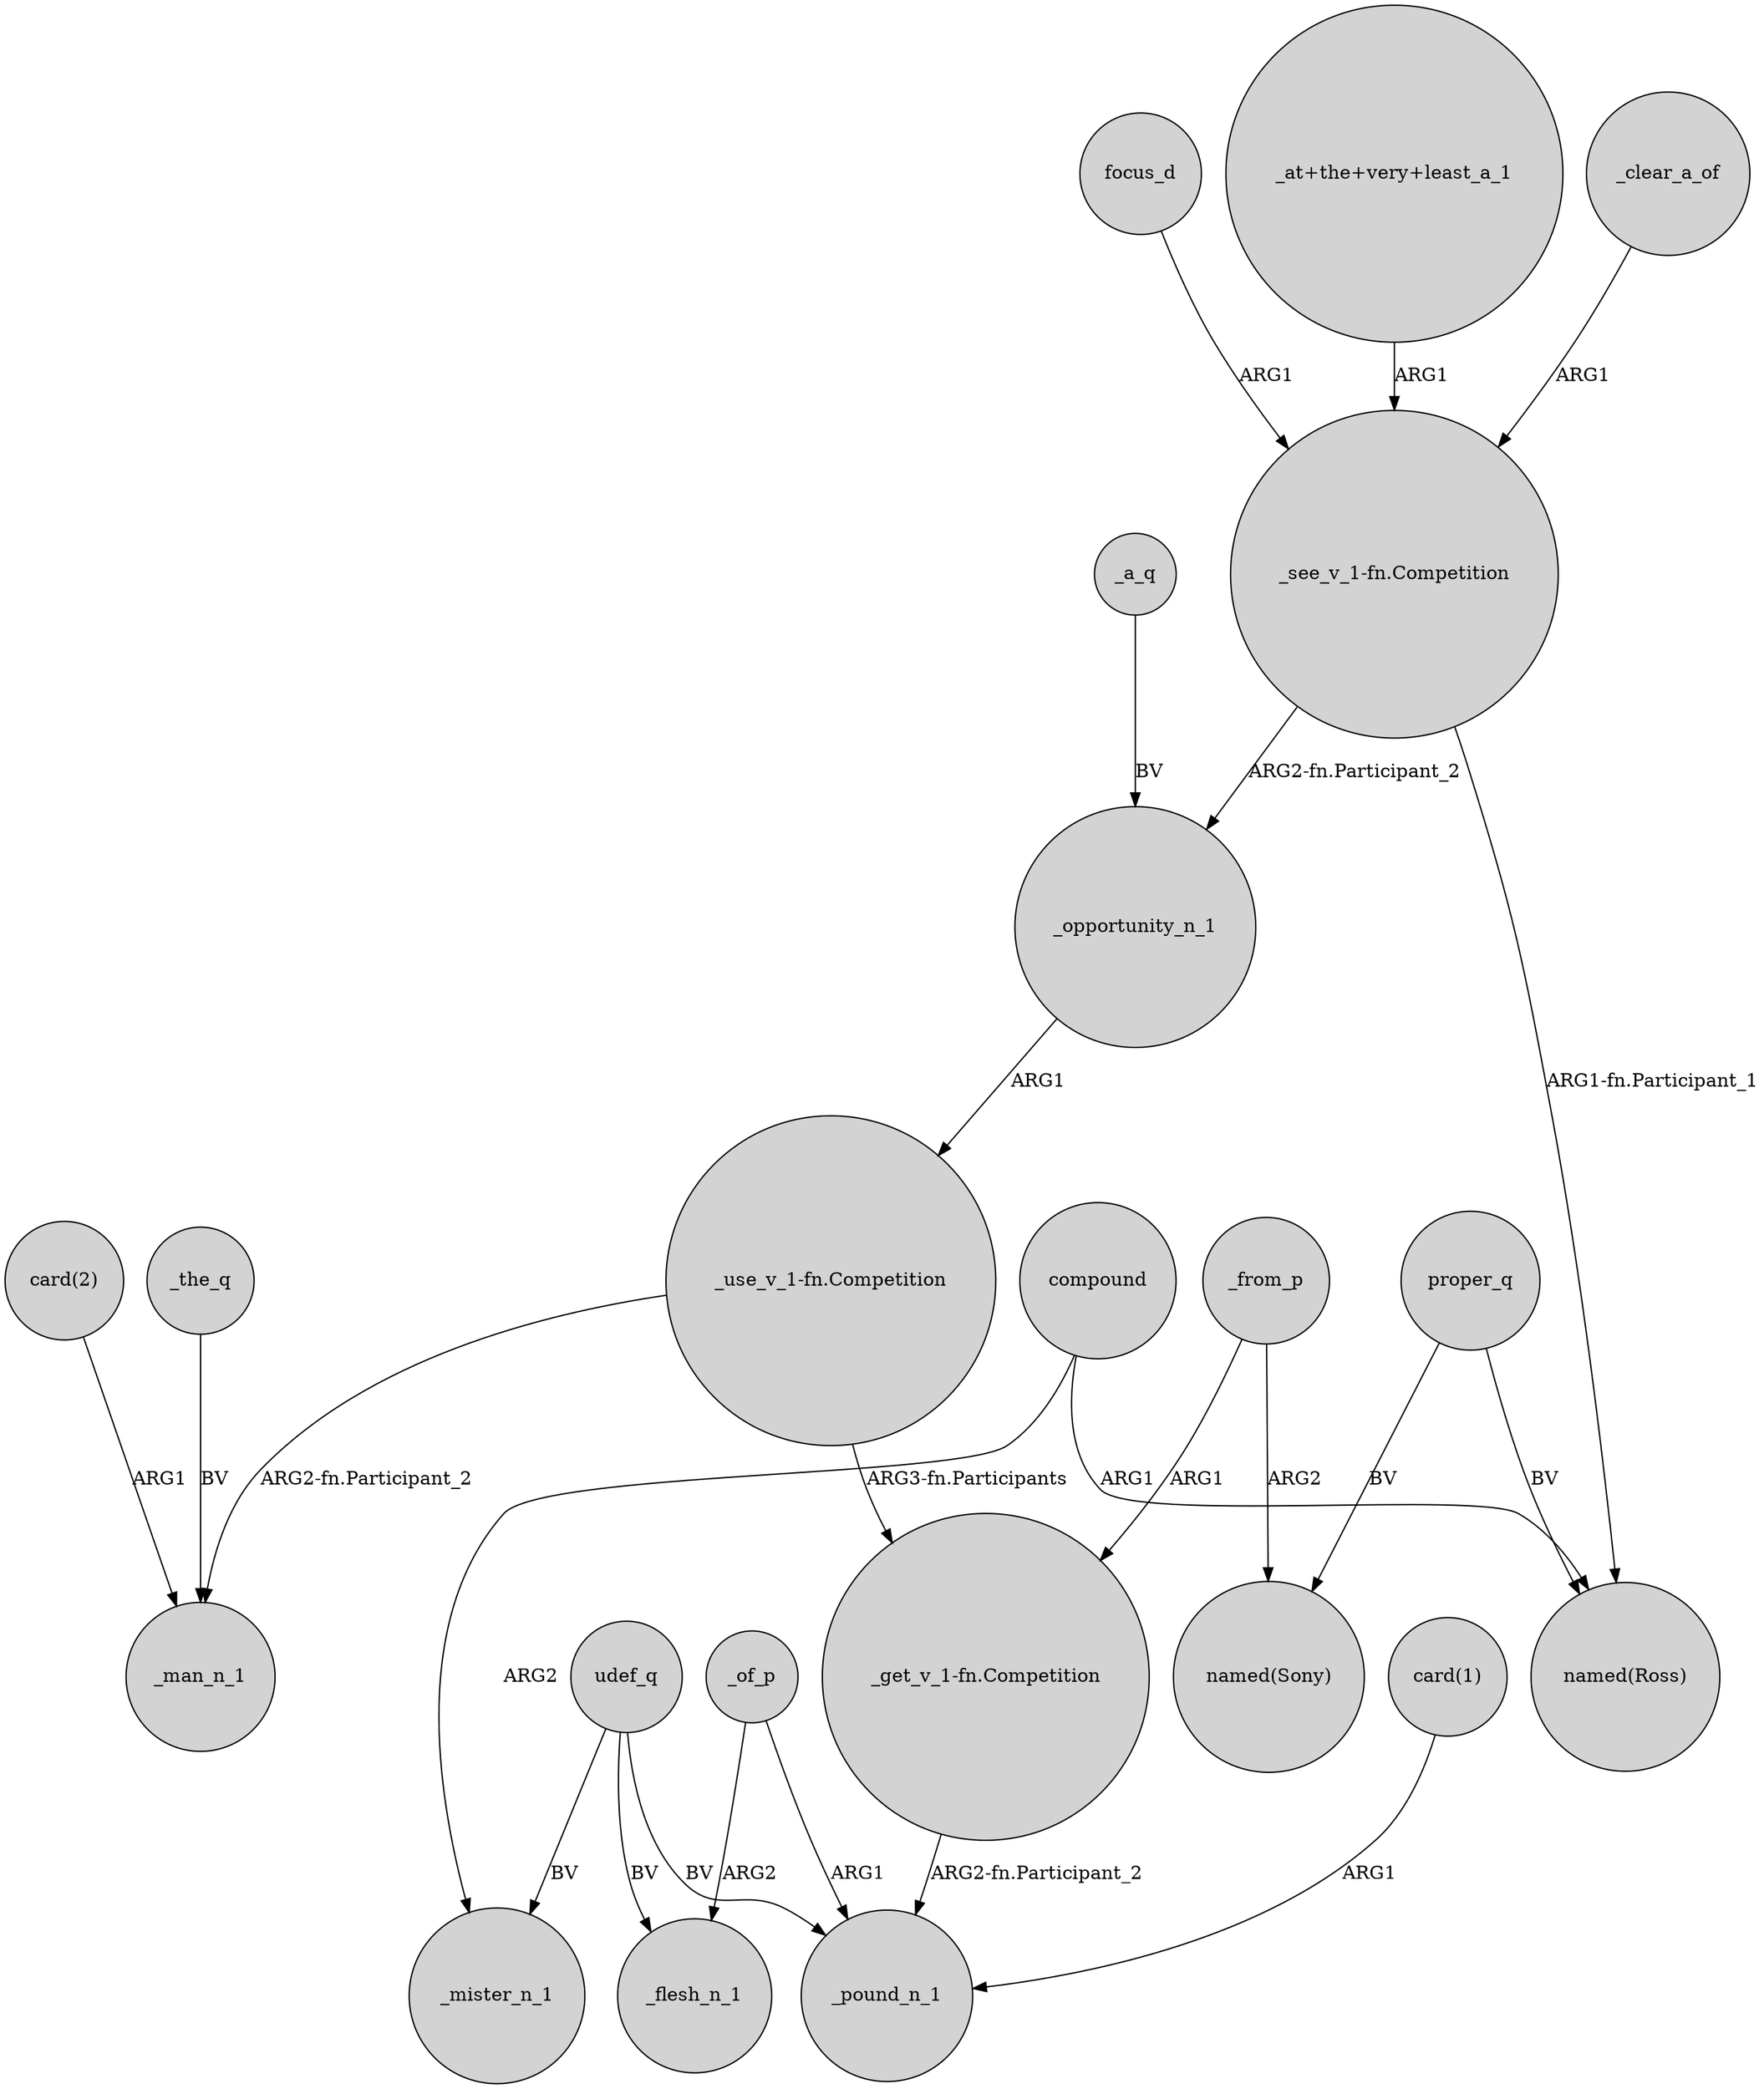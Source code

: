 digraph {
	node [shape=circle style=filled]
	udef_q -> _flesh_n_1 [label=BV]
	_of_p -> _pound_n_1 [label=ARG1]
	compound -> _mister_n_1 [label=ARG2]
	udef_q -> _pound_n_1 [label=BV]
	_opportunity_n_1 -> "_use_v_1-fn.Competition" [label=ARG1]
	"card(2)" -> _man_n_1 [label=ARG1]
	"_use_v_1-fn.Competition" -> "_get_v_1-fn.Competition" [label="ARG3-fn.Participants"]
	"_see_v_1-fn.Competition" -> "named(Ross)" [label="ARG1-fn.Participant_1"]
	_of_p -> _flesh_n_1 [label=ARG2]
	"_see_v_1-fn.Competition" -> _opportunity_n_1 [label="ARG2-fn.Participant_2"]
	compound -> "named(Ross)" [label=ARG1]
	"card(1)" -> _pound_n_1 [label=ARG1]
	_a_q -> _opportunity_n_1 [label=BV]
	udef_q -> _mister_n_1 [label=BV]
	"_get_v_1-fn.Competition" -> _pound_n_1 [label="ARG2-fn.Participant_2"]
	proper_q -> "named(Sony)" [label=BV]
	proper_q -> "named(Ross)" [label=BV]
	_from_p -> "_get_v_1-fn.Competition" [label=ARG1]
	focus_d -> "_see_v_1-fn.Competition" [label=ARG1]
	"_at+the+very+least_a_1" -> "_see_v_1-fn.Competition" [label=ARG1]
	"_use_v_1-fn.Competition" -> _man_n_1 [label="ARG2-fn.Participant_2"]
	_the_q -> _man_n_1 [label=BV]
	_from_p -> "named(Sony)" [label=ARG2]
	_clear_a_of -> "_see_v_1-fn.Competition" [label=ARG1]
}
